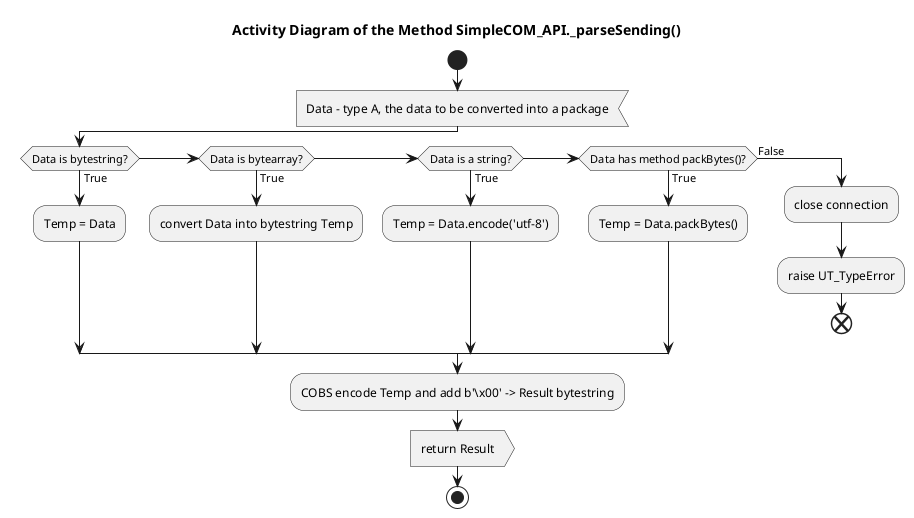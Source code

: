 @startuml parse_sending

title Activity Diagram of the Method SimpleCOM_API._parseSending()

start

:Data - type A, the data to be converted into a package<

if (Data is bytestring?) then (True)
    :Temp = Data;
elseif (Data is bytearray?) then (True)
    :convert Data into bytestring Temp;
elseif (Data is a string?) then (True)
    :Temp = Data.encode('utf-8');
elseif (Data has method packBytes()?) then (True)
    :Temp = Data.packBytes();
else (False)
    :close connection;
    
    :raise UT_TypeError;
    
    end
endif

:COBS encode Temp and add b'\x00' -> Result bytestring;

:return Result>

stop

@enduml